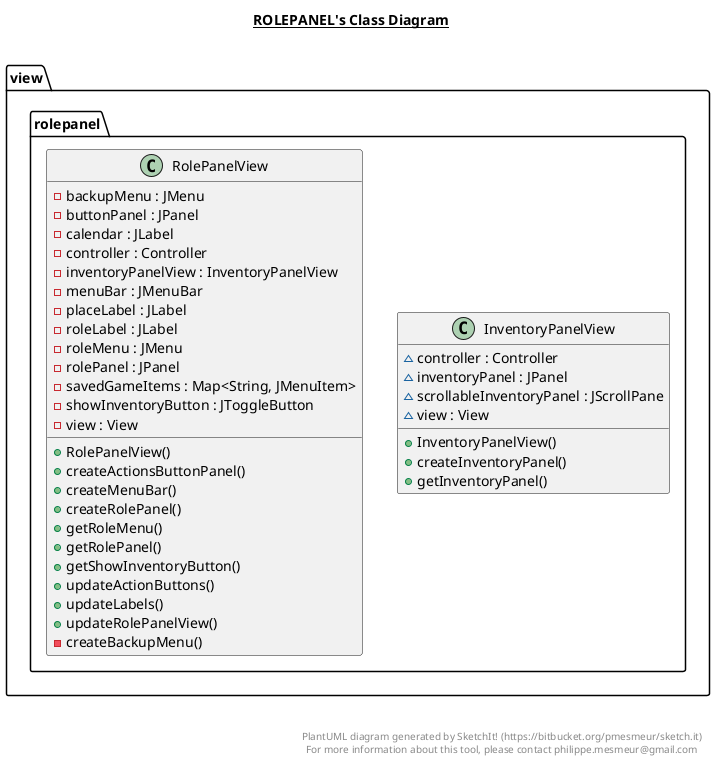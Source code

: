 @startuml

title __ROLEPANEL's Class Diagram__\n

  namespace view {
    namespace rolepanel {
      class view.rolepanel.InventoryPanelView {
          ~ controller : Controller
          ~ inventoryPanel : JPanel
          ~ scrollableInventoryPanel : JScrollPane
          ~ view : View
          + InventoryPanelView()
          + createInventoryPanel()
          + getInventoryPanel()
      }
    }
  }
  

  namespace view {
    namespace rolepanel {
      class view.rolepanel.RolePanelView {
          - backupMenu : JMenu
          - buttonPanel : JPanel
          - calendar : JLabel
          - controller : Controller
          - inventoryPanelView : InventoryPanelView
          - menuBar : JMenuBar
          - placeLabel : JLabel
          - roleLabel : JLabel
          - roleMenu : JMenu
          - rolePanel : JPanel
          - savedGameItems : Map<String, JMenuItem>
          - showInventoryButton : JToggleButton
          - view : View
          + RolePanelView()
          + createActionsButtonPanel()
          + createMenuBar()
          + createRolePanel()
          + getRoleMenu()
          + getRolePanel()
          + getShowInventoryButton()
          + updateActionButtons()
          + updateLabels()
          + updateRolePanelView()
          - createBackupMenu()
      }
    }
  }
  



right footer


PlantUML diagram generated by SketchIt! (https://bitbucket.org/pmesmeur/sketch.it)
For more information about this tool, please contact philippe.mesmeur@gmail.com
endfooter

@enduml
